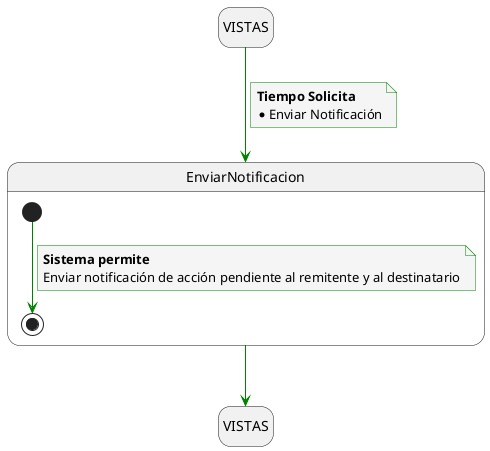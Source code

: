 @startuml enviar_notificacion

skinparam {
  NoteBackgroundColor #whiteSmoke
  ArrowColor #green
  NoteBorderColor #green
  linetype polyline
}

hide empty description

state startState as "VISTAS"
state endState as "VISTAS"

startState --> EnviarNotificacion
note on link
    <b>Tiempo Solicita</b>
    * Enviar Notificación
end note

EnviarNotificacion--> endState

state EnviarNotificacion{
    [*] --> [*]
  note on link
  <b>Sistema permite</b>
  Enviar notificación de acción pendiente al remitente y al destinatario
  end note
}

@enduml